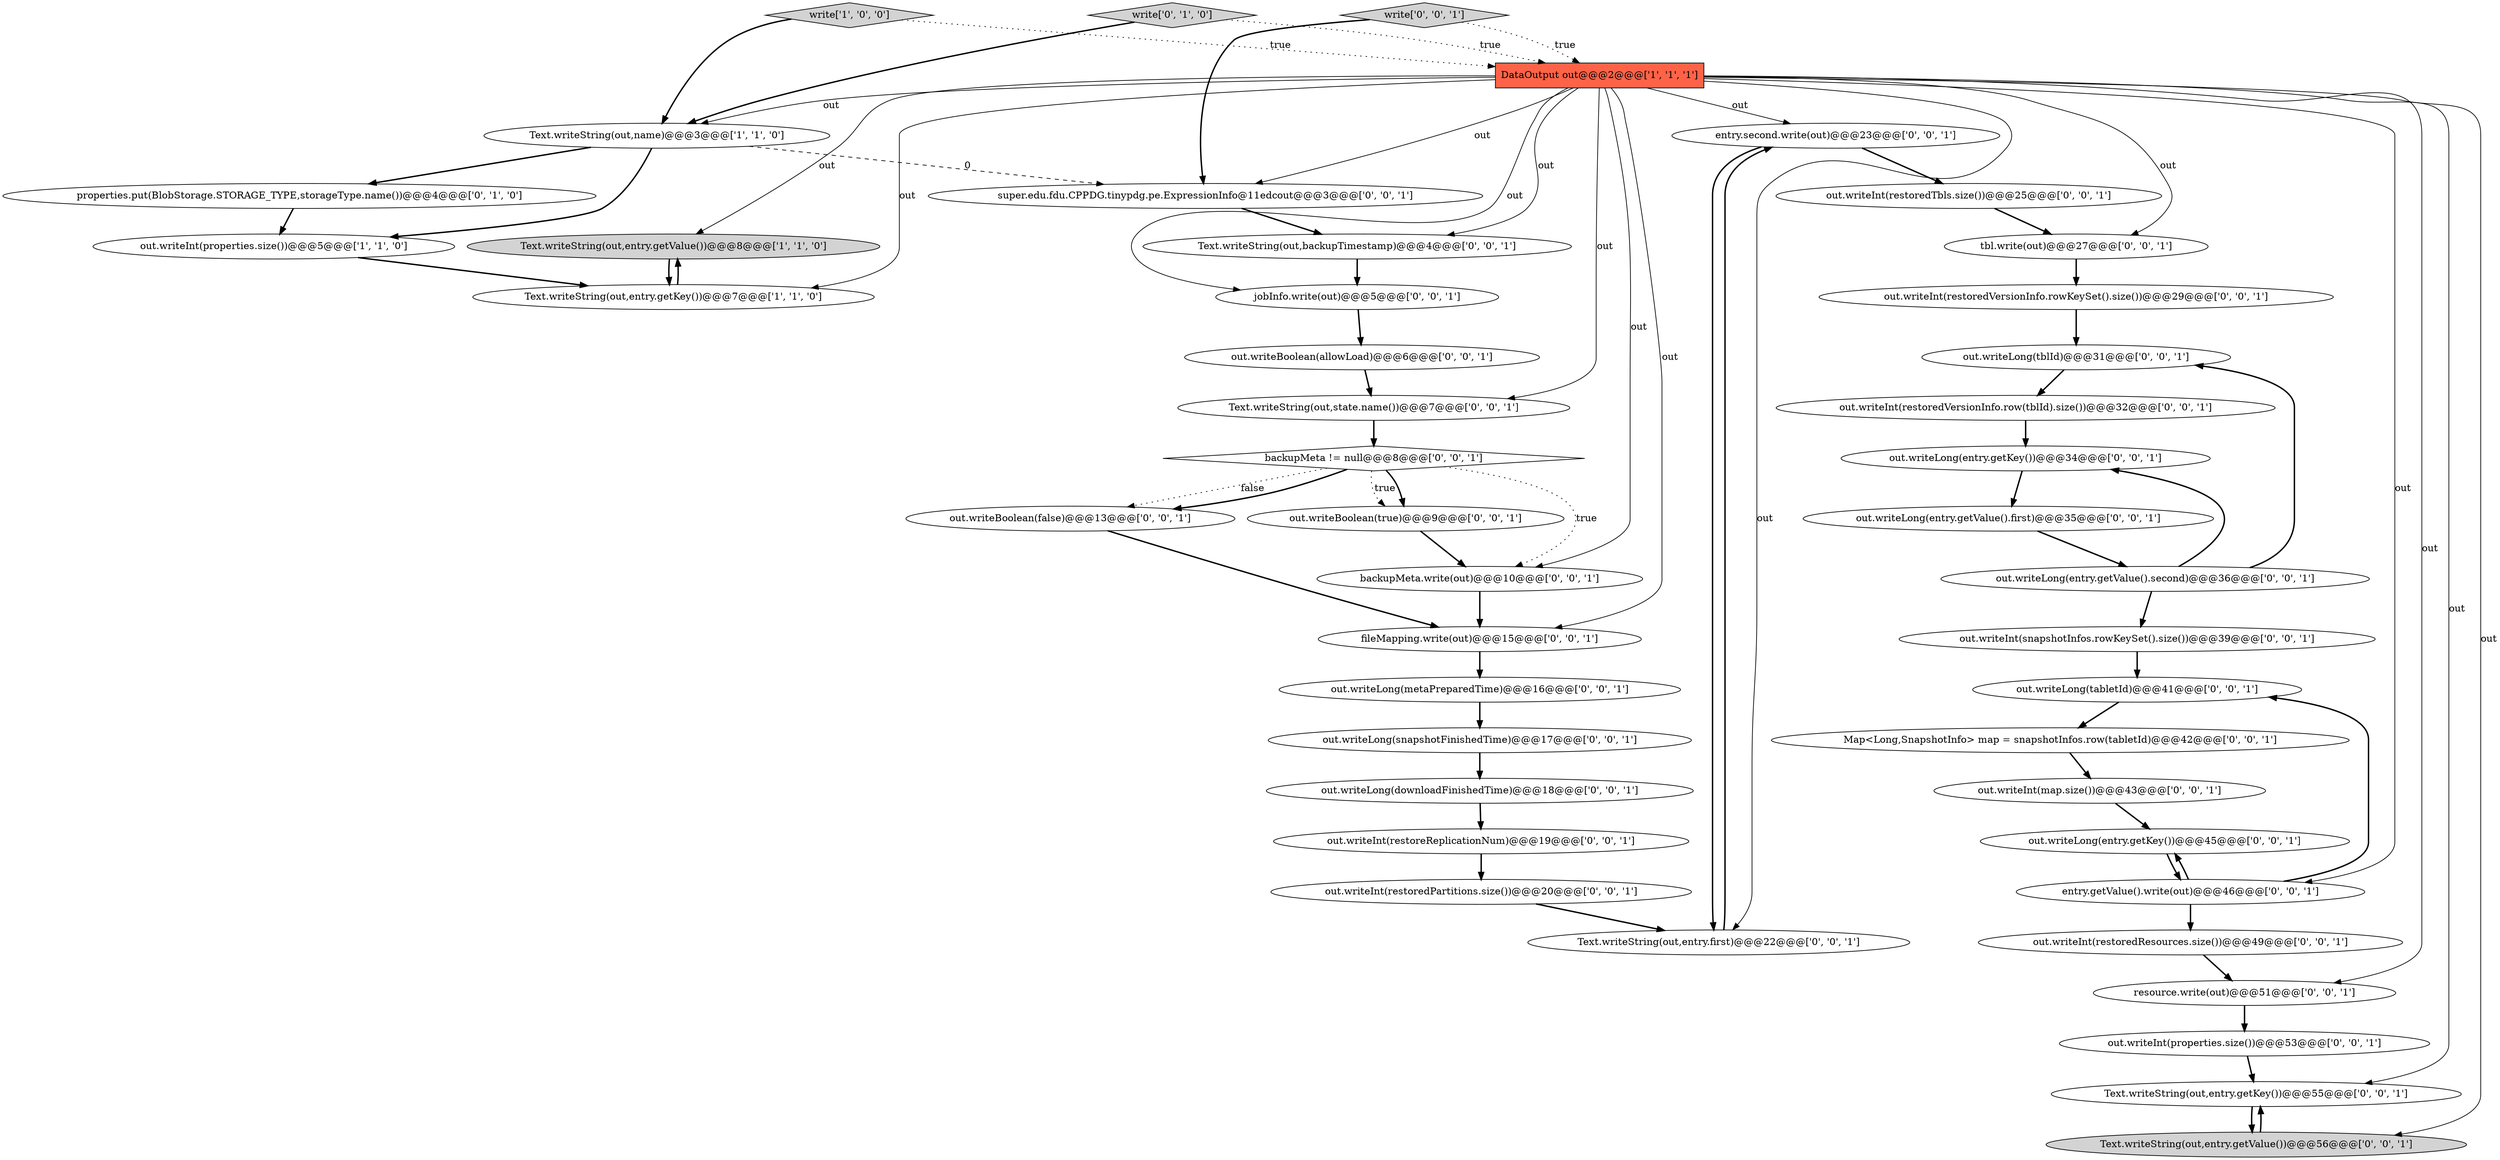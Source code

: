 digraph {
37 [style = filled, label = "resource.write(out)@@@51@@@['0', '0', '1']", fillcolor = white, shape = ellipse image = "AAA0AAABBB3BBB"];
38 [style = filled, label = "out.writeLong(entry.getKey())@@@45@@@['0', '0', '1']", fillcolor = white, shape = ellipse image = "AAA0AAABBB3BBB"];
25 [style = filled, label = "out.writeBoolean(allowLoad)@@@6@@@['0', '0', '1']", fillcolor = white, shape = ellipse image = "AAA0AAABBB3BBB"];
28 [style = filled, label = "out.writeLong(entry.getValue().second)@@@36@@@['0', '0', '1']", fillcolor = white, shape = ellipse image = "AAA0AAABBB3BBB"];
0 [style = filled, label = "DataOutput out@@@2@@@['1', '1', '1']", fillcolor = tomato, shape = box image = "AAA0AAABBB1BBB"];
17 [style = filled, label = "out.writeLong(tabletId)@@@41@@@['0', '0', '1']", fillcolor = white, shape = ellipse image = "AAA0AAABBB3BBB"];
12 [style = filled, label = "out.writeInt(snapshotInfos.rowKeySet().size())@@@39@@@['0', '0', '1']", fillcolor = white, shape = ellipse image = "AAA0AAABBB3BBB"];
30 [style = filled, label = "entry.second.write(out)@@@23@@@['0', '0', '1']", fillcolor = white, shape = ellipse image = "AAA0AAABBB3BBB"];
3 [style = filled, label = "Text.writeString(out,entry.getValue())@@@8@@@['1', '1', '0']", fillcolor = lightgray, shape = ellipse image = "AAA0AAABBB1BBB"];
39 [style = filled, label = "out.writeInt(restoredPartitions.size())@@@20@@@['0', '0', '1']", fillcolor = white, shape = ellipse image = "AAA0AAABBB3BBB"];
21 [style = filled, label = "out.writeLong(tblId)@@@31@@@['0', '0', '1']", fillcolor = white, shape = ellipse image = "AAA0AAABBB3BBB"];
6 [style = filled, label = "write['0', '1', '0']", fillcolor = lightgray, shape = diamond image = "AAA0AAABBB2BBB"];
23 [style = filled, label = "out.writeInt(properties.size())@@@53@@@['0', '0', '1']", fillcolor = white, shape = ellipse image = "AAA0AAABBB3BBB"];
34 [style = filled, label = "out.writeBoolean(false)@@@13@@@['0', '0', '1']", fillcolor = white, shape = ellipse image = "AAA0AAABBB3BBB"];
26 [style = filled, label = "backupMeta.write(out)@@@10@@@['0', '0', '1']", fillcolor = white, shape = ellipse image = "AAA0AAABBB3BBB"];
13 [style = filled, label = "super.edu.fdu.CPPDG.tinypdg.pe.ExpressionInfo@11edcout@@@3@@@['0', '0', '1']", fillcolor = white, shape = ellipse image = "AAA0AAABBB3BBB"];
42 [style = filled, label = "Text.writeString(out,entry.getKey())@@@55@@@['0', '0', '1']", fillcolor = white, shape = ellipse image = "AAA0AAABBB3BBB"];
40 [style = filled, label = "Text.writeString(out,entry.getValue())@@@56@@@['0', '0', '1']", fillcolor = lightgray, shape = ellipse image = "AAA0AAABBB3BBB"];
8 [style = filled, label = "Map<Long,SnapshotInfo> map = snapshotInfos.row(tabletId)@@@42@@@['0', '0', '1']", fillcolor = white, shape = ellipse image = "AAA0AAABBB3BBB"];
11 [style = filled, label = "out.writeInt(restoredVersionInfo.rowKeySet().size())@@@29@@@['0', '0', '1']", fillcolor = white, shape = ellipse image = "AAA0AAABBB3BBB"];
20 [style = filled, label = "fileMapping.write(out)@@@15@@@['0', '0', '1']", fillcolor = white, shape = ellipse image = "AAA0AAABBB3BBB"];
2 [style = filled, label = "Text.writeString(out,name)@@@3@@@['1', '1', '0']", fillcolor = white, shape = ellipse image = "AAA0AAABBB1BBB"];
29 [style = filled, label = "out.writeBoolean(true)@@@9@@@['0', '0', '1']", fillcolor = white, shape = ellipse image = "AAA0AAABBB3BBB"];
9 [style = filled, label = "out.writeLong(entry.getValue().first)@@@35@@@['0', '0', '1']", fillcolor = white, shape = ellipse image = "AAA0AAABBB3BBB"];
35 [style = filled, label = "out.writeInt(restoredVersionInfo.row(tblId).size())@@@32@@@['0', '0', '1']", fillcolor = white, shape = ellipse image = "AAA0AAABBB3BBB"];
41 [style = filled, label = "write['0', '0', '1']", fillcolor = lightgray, shape = diamond image = "AAA0AAABBB3BBB"];
31 [style = filled, label = "out.writeLong(entry.getKey())@@@34@@@['0', '0', '1']", fillcolor = white, shape = ellipse image = "AAA0AAABBB3BBB"];
43 [style = filled, label = "out.writeInt(restoredTbls.size())@@@25@@@['0', '0', '1']", fillcolor = white, shape = ellipse image = "AAA0AAABBB3BBB"];
32 [style = filled, label = "out.writeLong(snapshotFinishedTime)@@@17@@@['0', '0', '1']", fillcolor = white, shape = ellipse image = "AAA0AAABBB3BBB"];
15 [style = filled, label = "out.writeLong(downloadFinishedTime)@@@18@@@['0', '0', '1']", fillcolor = white, shape = ellipse image = "AAA0AAABBB3BBB"];
19 [style = filled, label = "Text.writeString(out,state.name())@@@7@@@['0', '0', '1']", fillcolor = white, shape = ellipse image = "AAA0AAABBB3BBB"];
5 [style = filled, label = "Text.writeString(out,entry.getKey())@@@7@@@['1', '1', '0']", fillcolor = white, shape = ellipse image = "AAA0AAABBB1BBB"];
36 [style = filled, label = "backupMeta != null@@@8@@@['0', '0', '1']", fillcolor = white, shape = diamond image = "AAA0AAABBB3BBB"];
10 [style = filled, label = "tbl.write(out)@@@27@@@['0', '0', '1']", fillcolor = white, shape = ellipse image = "AAA0AAABBB3BBB"];
14 [style = filled, label = "out.writeInt(restoredResources.size())@@@49@@@['0', '0', '1']", fillcolor = white, shape = ellipse image = "AAA0AAABBB3BBB"];
18 [style = filled, label = "jobInfo.write(out)@@@5@@@['0', '0', '1']", fillcolor = white, shape = ellipse image = "AAA0AAABBB3BBB"];
27 [style = filled, label = "out.writeInt(restoreReplicationNum)@@@19@@@['0', '0', '1']", fillcolor = white, shape = ellipse image = "AAA0AAABBB3BBB"];
1 [style = filled, label = "write['1', '0', '0']", fillcolor = lightgray, shape = diamond image = "AAA0AAABBB1BBB"];
7 [style = filled, label = "properties.put(BlobStorage.STORAGE_TYPE,storageType.name())@@@4@@@['0', '1', '0']", fillcolor = white, shape = ellipse image = "AAA1AAABBB2BBB"];
16 [style = filled, label = "out.writeLong(metaPreparedTime)@@@16@@@['0', '0', '1']", fillcolor = white, shape = ellipse image = "AAA0AAABBB3BBB"];
44 [style = filled, label = "entry.getValue().write(out)@@@46@@@['0', '0', '1']", fillcolor = white, shape = ellipse image = "AAA0AAABBB3BBB"];
22 [style = filled, label = "Text.writeString(out,entry.first)@@@22@@@['0', '0', '1']", fillcolor = white, shape = ellipse image = "AAA0AAABBB3BBB"];
4 [style = filled, label = "out.writeInt(properties.size())@@@5@@@['1', '1', '0']", fillcolor = white, shape = ellipse image = "AAA0AAABBB1BBB"];
24 [style = filled, label = "out.writeInt(map.size())@@@43@@@['0', '0', '1']", fillcolor = white, shape = ellipse image = "AAA0AAABBB3BBB"];
33 [style = filled, label = "Text.writeString(out,backupTimestamp)@@@4@@@['0', '0', '1']", fillcolor = white, shape = ellipse image = "AAA0AAABBB3BBB"];
28->21 [style = bold, label=""];
28->31 [style = bold, label=""];
2->13 [style = dashed, label="0"];
29->26 [style = bold, label=""];
22->30 [style = bold, label=""];
27->39 [style = bold, label=""];
40->42 [style = bold, label=""];
2->4 [style = bold, label=""];
11->21 [style = bold, label=""];
0->44 [style = solid, label="out"];
28->12 [style = bold, label=""];
20->16 [style = bold, label=""];
0->42 [style = solid, label="out"];
36->29 [style = dotted, label="true"];
36->29 [style = bold, label=""];
0->5 [style = solid, label="out"];
2->7 [style = bold, label=""];
35->31 [style = bold, label=""];
31->9 [style = bold, label=""];
1->0 [style = dotted, label="true"];
36->34 [style = dotted, label="false"];
25->19 [style = bold, label=""];
0->33 [style = solid, label="out"];
0->2 [style = solid, label="out"];
4->5 [style = bold, label=""];
26->20 [style = bold, label=""];
0->26 [style = solid, label="out"];
30->43 [style = bold, label=""];
14->37 [style = bold, label=""];
18->25 [style = bold, label=""];
0->10 [style = solid, label="out"];
0->20 [style = solid, label="out"];
30->22 [style = bold, label=""];
13->33 [style = bold, label=""];
43->10 [style = bold, label=""];
10->11 [style = bold, label=""];
41->13 [style = bold, label=""];
44->17 [style = bold, label=""];
33->18 [style = bold, label=""];
34->20 [style = bold, label=""];
3->5 [style = bold, label=""];
0->40 [style = solid, label="out"];
6->2 [style = bold, label=""];
6->0 [style = dotted, label="true"];
24->38 [style = bold, label=""];
19->36 [style = bold, label=""];
15->27 [style = bold, label=""];
44->38 [style = bold, label=""];
36->26 [style = dotted, label="true"];
41->0 [style = dotted, label="true"];
0->19 [style = solid, label="out"];
12->17 [style = bold, label=""];
0->22 [style = solid, label="out"];
38->44 [style = bold, label=""];
7->4 [style = bold, label=""];
36->34 [style = bold, label=""];
42->40 [style = bold, label=""];
0->30 [style = solid, label="out"];
17->8 [style = bold, label=""];
0->18 [style = solid, label="out"];
39->22 [style = bold, label=""];
5->3 [style = bold, label=""];
21->35 [style = bold, label=""];
9->28 [style = bold, label=""];
8->24 [style = bold, label=""];
44->14 [style = bold, label=""];
37->23 [style = bold, label=""];
32->15 [style = bold, label=""];
1->2 [style = bold, label=""];
0->37 [style = solid, label="out"];
0->13 [style = solid, label="out"];
16->32 [style = bold, label=""];
23->42 [style = bold, label=""];
0->3 [style = solid, label="out"];
}
